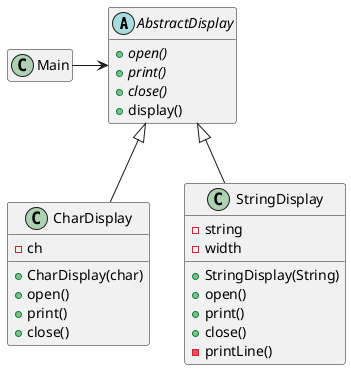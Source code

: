 @startuml

skinparam shadowing false
hide empty methods
hide empty fields
abstract class AbstractDisplay{
    + {abstract}open()
    + {abstract}print()
    + {abstract}close()
    + display()
}
class CharDisplay extends AbstractDisplay{
    - ch
    + CharDisplay(char)
    + open()
    + print()
    + close()
}
class StringDisplay extends AbstractDisplay{
    - string
    - width
    + StringDisplay(String)
    + open()
    + print()
    + close()
    - printLine()
}
class Main

Main -> AbstractDisplay

@enduml